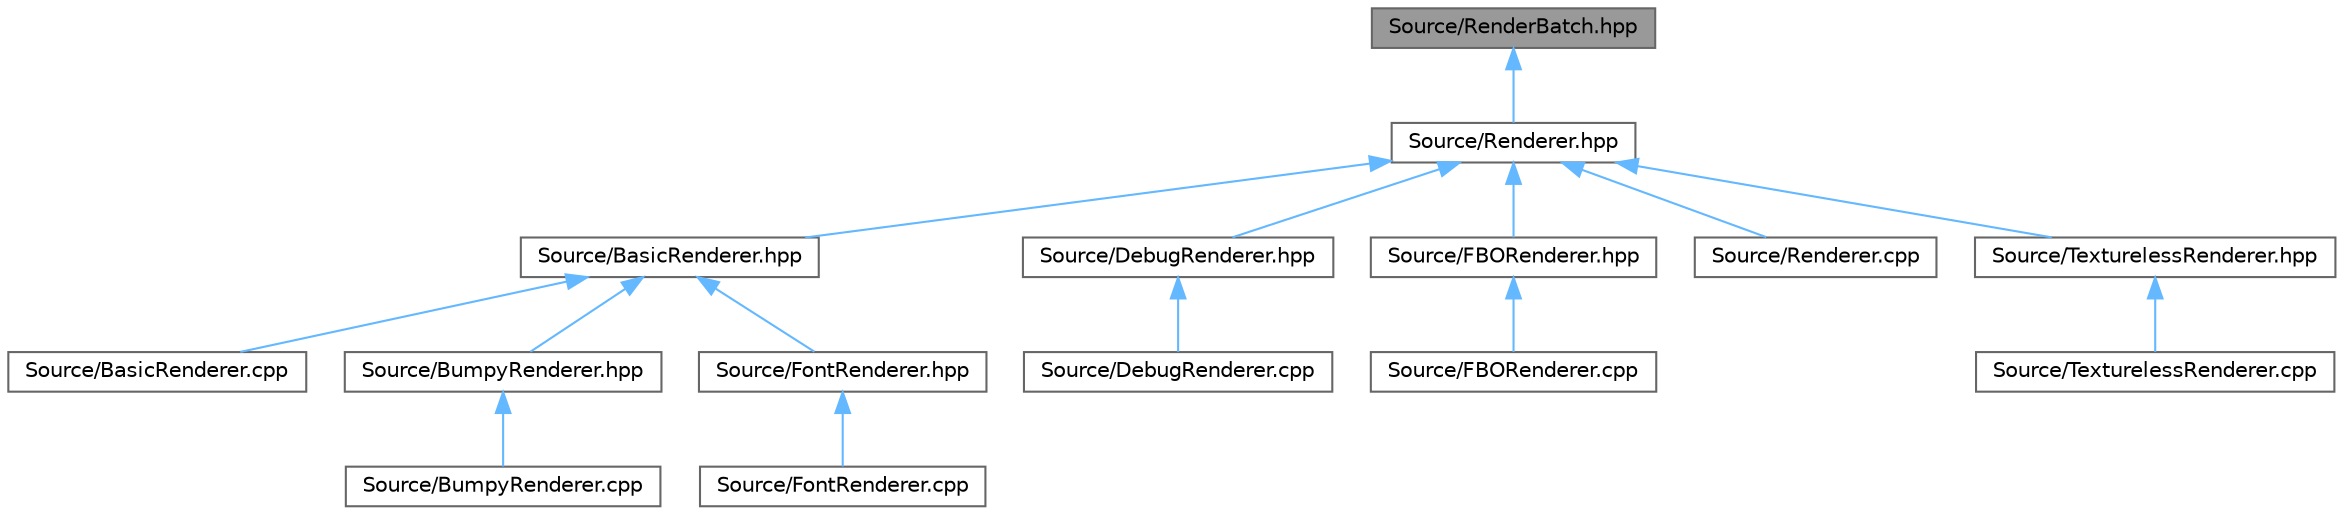 digraph "Source/RenderBatch.hpp"
{
 // INTERACTIVE_SVG=YES
 // LATEX_PDF_SIZE
  bgcolor="transparent";
  edge [fontname=Helvetica,fontsize=10,labelfontname=Helvetica,labelfontsize=10];
  node [fontname=Helvetica,fontsize=10,shape=box,height=0.2,width=0.4];
  Node1 [label="Source/RenderBatch.hpp",height=0.2,width=0.4,color="gray40", fillcolor="grey60", style="filled", fontcolor="black",tooltip=" "];
  Node1 -> Node2 [dir="back",color="steelblue1",style="solid"];
  Node2 [label="Source/Renderer.hpp",height=0.2,width=0.4,color="grey40", fillcolor="white", style="filled",URL="$_renderer_8hpp.html",tooltip=" "];
  Node2 -> Node3 [dir="back",color="steelblue1",style="solid"];
  Node3 [label="Source/BasicRenderer.hpp",height=0.2,width=0.4,color="grey40", fillcolor="white", style="filled",URL="$_basic_renderer_8hpp.html",tooltip=" "];
  Node3 -> Node4 [dir="back",color="steelblue1",style="solid"];
  Node4 [label="Source/BasicRenderer.cpp",height=0.2,width=0.4,color="grey40", fillcolor="white", style="filled",URL="$_basic_renderer_8cpp.html",tooltip=" "];
  Node3 -> Node5 [dir="back",color="steelblue1",style="solid"];
  Node5 [label="Source/BumpyRenderer.hpp",height=0.2,width=0.4,color="grey40", fillcolor="white", style="filled",URL="$_bumpy_renderer_8hpp.html",tooltip=" "];
  Node5 -> Node6 [dir="back",color="steelblue1",style="solid"];
  Node6 [label="Source/BumpyRenderer.cpp",height=0.2,width=0.4,color="grey40", fillcolor="white", style="filled",URL="$_bumpy_renderer_8cpp.html",tooltip=" "];
  Node3 -> Node7 [dir="back",color="steelblue1",style="solid"];
  Node7 [label="Source/FontRenderer.hpp",height=0.2,width=0.4,color="grey40", fillcolor="white", style="filled",URL="$_font_renderer_8hpp.html",tooltip=" "];
  Node7 -> Node8 [dir="back",color="steelblue1",style="solid"];
  Node8 [label="Source/FontRenderer.cpp",height=0.2,width=0.4,color="grey40", fillcolor="white", style="filled",URL="$_font_renderer_8cpp.html",tooltip=" "];
  Node2 -> Node9 [dir="back",color="steelblue1",style="solid"];
  Node9 [label="Source/DebugRenderer.hpp",height=0.2,width=0.4,color="grey40", fillcolor="white", style="filled",URL="$_debug_renderer_8hpp.html",tooltip=" "];
  Node9 -> Node10 [dir="back",color="steelblue1",style="solid"];
  Node10 [label="Source/DebugRenderer.cpp",height=0.2,width=0.4,color="grey40", fillcolor="white", style="filled",URL="$_debug_renderer_8cpp.html",tooltip=" "];
  Node2 -> Node11 [dir="back",color="steelblue1",style="solid"];
  Node11 [label="Source/FBORenderer.hpp",height=0.2,width=0.4,color="grey40", fillcolor="white", style="filled",URL="$_f_b_o_renderer_8hpp.html",tooltip=" "];
  Node11 -> Node12 [dir="back",color="steelblue1",style="solid"];
  Node12 [label="Source/FBORenderer.cpp",height=0.2,width=0.4,color="grey40", fillcolor="white", style="filled",URL="$_f_b_o_renderer_8cpp.html",tooltip=" "];
  Node2 -> Node13 [dir="back",color="steelblue1",style="solid"];
  Node13 [label="Source/Renderer.cpp",height=0.2,width=0.4,color="grey40", fillcolor="white", style="filled",URL="$_renderer_8cpp.html",tooltip=" "];
  Node2 -> Node14 [dir="back",color="steelblue1",style="solid"];
  Node14 [label="Source/TexturelessRenderer.hpp",height=0.2,width=0.4,color="grey40", fillcolor="white", style="filled",URL="$_textureless_renderer_8hpp.html",tooltip=" "];
  Node14 -> Node15 [dir="back",color="steelblue1",style="solid"];
  Node15 [label="Source/TexturelessRenderer.cpp",height=0.2,width=0.4,color="grey40", fillcolor="white", style="filled",URL="$_textureless_renderer_8cpp.html",tooltip=" "];
}
